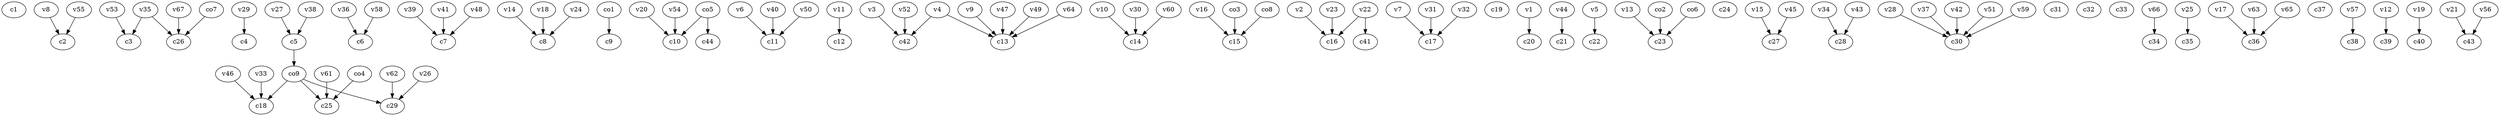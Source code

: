 strict digraph  {
c1;
c2;
c3;
c4;
c5;
c6;
c7;
c8;
c9;
c10;
c11;
c12;
c13;
c14;
c15;
c16;
c17;
c18;
c19;
c20;
c21;
c22;
c23;
c24;
c25;
c26;
c27;
c28;
c29;
c30;
c31;
c32;
c33;
c34;
c35;
c36;
c37;
c38;
c39;
c40;
c41;
c42;
c43;
c44;
v1;
v2;
v3;
v4;
v5;
v6;
v7;
v8;
v9;
v10;
v11;
v12;
v13;
v14;
v15;
v16;
v17;
v18;
v19;
v20;
v21;
v22;
v23;
v24;
v25;
v26;
v27;
v28;
v29;
v30;
v31;
v32;
v33;
v34;
v35;
v36;
v37;
v38;
v39;
v40;
v41;
v42;
v43;
v44;
v45;
v46;
v47;
v48;
v49;
v50;
v51;
v52;
v53;
v54;
v55;
v56;
v57;
v58;
v59;
v60;
v61;
v62;
v63;
v64;
v65;
v66;
v67;
co1;
co2;
co3;
co4;
co5;
co6;
co7;
co8;
co9;
c5 -> co9  [weight=1];
v1 -> c20  [weight=1];
v2 -> c16  [weight=1];
v3 -> c42  [weight=1];
v4 -> c13  [weight=1];
v4 -> c42  [weight=1];
v5 -> c22  [weight=1];
v6 -> c11  [weight=1];
v7 -> c17  [weight=1];
v8 -> c2  [weight=1];
v9 -> c13  [weight=1];
v10 -> c14  [weight=1];
v11 -> c12  [weight=1];
v12 -> c39  [weight=1];
v13 -> c23  [weight=1];
v14 -> c8  [weight=1];
v15 -> c27  [weight=1];
v16 -> c15  [weight=1];
v17 -> c36  [weight=1];
v18 -> c8  [weight=1];
v19 -> c40  [weight=1];
v20 -> c10  [weight=1];
v21 -> c43  [weight=1];
v22 -> c16  [weight=1];
v22 -> c41  [weight=1];
v23 -> c16  [weight=1];
v24 -> c8  [weight=1];
v25 -> c35  [weight=1];
v26 -> c29  [weight=1];
v27 -> c5  [weight=1];
v28 -> c30  [weight=1];
v29 -> c4  [weight=1];
v30 -> c14  [weight=1];
v31 -> c17  [weight=1];
v32 -> c17  [weight=1];
v33 -> c18  [weight=1];
v34 -> c28  [weight=1];
v35 -> c3  [weight=1];
v35 -> c26  [weight=1];
v36 -> c6  [weight=1];
v37 -> c30  [weight=1];
v38 -> c5  [weight=1];
v39 -> c7  [weight=1];
v40 -> c11  [weight=1];
v41 -> c7  [weight=1];
v42 -> c30  [weight=1];
v43 -> c28  [weight=1];
v44 -> c21  [weight=1];
v45 -> c27  [weight=1];
v46 -> c18  [weight=1];
v47 -> c13  [weight=1];
v48 -> c7  [weight=1];
v49 -> c13  [weight=1];
v50 -> c11  [weight=1];
v51 -> c30  [weight=1];
v52 -> c42  [weight=1];
v53 -> c3  [weight=1];
v54 -> c10  [weight=1];
v55 -> c2  [weight=1];
v56 -> c43  [weight=1];
v57 -> c38  [weight=1];
v58 -> c6  [weight=1];
v59 -> c30  [weight=1];
v60 -> c14  [weight=1];
v61 -> c25  [weight=1];
v62 -> c29  [weight=1];
v63 -> c36  [weight=1];
v64 -> c13  [weight=1];
v65 -> c36  [weight=1];
v66 -> c34  [weight=1];
v67 -> c26  [weight=1];
co1 -> c9  [weight=1];
co2 -> c23  [weight=1];
co3 -> c15  [weight=1];
co4 -> c25  [weight=1];
co5 -> c44  [weight=1];
co5 -> c10  [weight=1];
co6 -> c23  [weight=1];
co7 -> c26  [weight=1];
co8 -> c15  [weight=1];
co9 -> c29  [weight=1];
co9 -> c25  [weight=1];
co9 -> c18  [weight=1];
}
